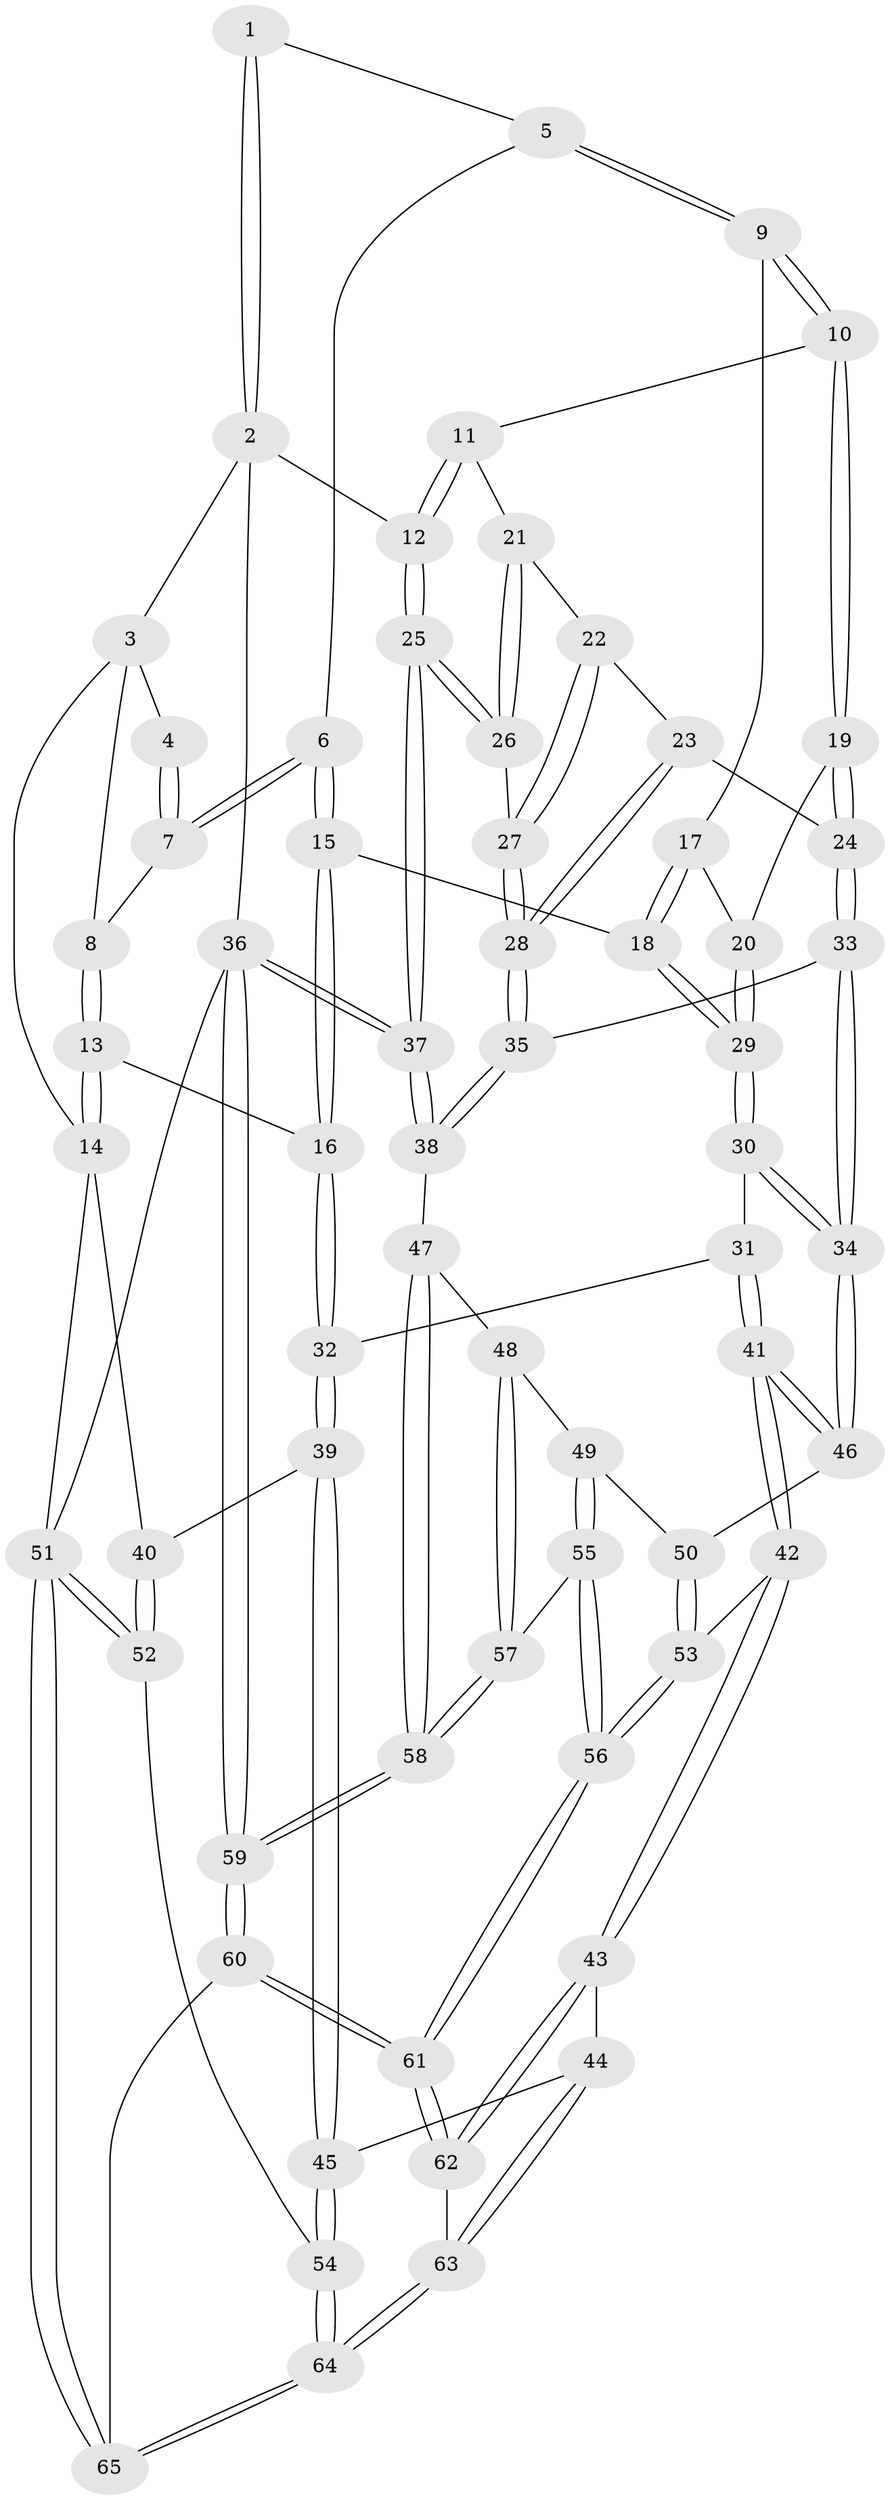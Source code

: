 // coarse degree distribution, {4: 0.3888888888888889, 5: 0.25, 6: 0.1111111111111111, 3: 0.25}
// Generated by graph-tools (version 1.1) at 2025/52/02/27/25 19:52:44]
// undirected, 65 vertices, 159 edges
graph export_dot {
graph [start="1"]
  node [color=gray90,style=filled];
  1 [pos="+0.4941366763982295+0"];
  2 [pos="+1+0"];
  3 [pos="+0+0"];
  4 [pos="+0.17692723642643382+0"];
  5 [pos="+0.512622766812735+0.12805690265103326"];
  6 [pos="+0.45574099169691695+0.19906856985640353"];
  7 [pos="+0.22822084439552362+0.14946928314776453"];
  8 [pos="+0.15046429848848406+0.22204917123672377"];
  9 [pos="+0.8056076992064357+0.19147466782764824"];
  10 [pos="+0.8133327942793772+0.1903699685367188"];
  11 [pos="+0.9071891507256505+0.17039124284608528"];
  12 [pos="+1+0"];
  13 [pos="+0.008238718782668979+0.4033091294146747"];
  14 [pos="+0+0.43096063755587377"];
  15 [pos="+0.45428932871932187+0.31315703251001165"];
  16 [pos="+0.22121723400016766+0.43664846432308263"];
  17 [pos="+0.7374736833040987+0.26533069163759576"];
  18 [pos="+0.46279299924676137+0.32392739673707543"];
  19 [pos="+0.7186255180453884+0.44636235552547454"];
  20 [pos="+0.6397582580972689+0.3811794384346335"];
  21 [pos="+0.8905894865783007+0.27699500701206403"];
  22 [pos="+0.8421128610433113+0.372102355899615"];
  23 [pos="+0.8081657355266852+0.3987246829489792"];
  24 [pos="+0.7200309041995173+0.44816405354775024"];
  25 [pos="+1+0.613306558484603"];
  26 [pos="+0.9596461868051878+0.5496802915821044"];
  27 [pos="+0.8380090285809547+0.574951025847867"];
  28 [pos="+0.7489691809086273+0.6244988618560317"];
  29 [pos="+0.5212547114490056+0.4029586669423163"];
  30 [pos="+0.5230487737547811+0.5718998817437649"];
  31 [pos="+0.42532101219917806+0.6308520126845419"];
  32 [pos="+0.3898256954497739+0.6254734604216919"];
  33 [pos="+0.7454040725090022+0.6251754478544193"];
  34 [pos="+0.6920953360380059+0.6382767277851739"];
  35 [pos="+0.7474459604603628+0.625441864503039"];
  36 [pos="+1+1"];
  37 [pos="+1+0.7709853557945721"];
  38 [pos="+0.8023240091178406+0.6988996655151724"];
  39 [pos="+0.22313470912756622+0.7306747229033189"];
  40 [pos="+0+0.48551409745722435"];
  41 [pos="+0.4521857925742+0.7966400055795542"];
  42 [pos="+0.4506967270007074+0.8424387906258742"];
  43 [pos="+0.45062976281122036+0.8425939940617754"];
  44 [pos="+0.36616077062154534+0.8709504529041717"];
  45 [pos="+0.22147872428564075+0.793353755744693"];
  46 [pos="+0.6623764426115568+0.7226789925231283"];
  47 [pos="+0.8247342368055482+0.7928915816130354"];
  48 [pos="+0.723102043997186+0.8176565296296616"];
  49 [pos="+0.6698602001494013+0.8023963719307354"];
  50 [pos="+0.6593743838644189+0.7430018792930166"];
  51 [pos="+0+1"];
  52 [pos="+0+0.7963168845322608"];
  53 [pos="+0.5560598137513119+0.8290392283662749"];
  54 [pos="+0.14308236673172203+0.8890439113157488"];
  55 [pos="+0.6675209553544965+0.8492813533315484"];
  56 [pos="+0.6527767854297507+0.8931982966812232"];
  57 [pos="+0.7757420861552518+0.8570021527368147"];
  58 [pos="+0.8530042908283523+0.8789024906021227"];
  59 [pos="+1+1"];
  60 [pos="+0.6837702368233676+1"];
  61 [pos="+0.6577702391771089+1"];
  62 [pos="+0.5008669821645826+0.9381162711009308"];
  63 [pos="+0.29693338563738164+1"];
  64 [pos="+0.22309492700956018+1"];
  65 [pos="+0.21442370057568008+1"];
  1 -- 2;
  1 -- 2;
  1 -- 5;
  2 -- 3;
  2 -- 12;
  2 -- 36;
  3 -- 4;
  3 -- 8;
  3 -- 14;
  4 -- 7;
  4 -- 7;
  5 -- 6;
  5 -- 9;
  5 -- 9;
  6 -- 7;
  6 -- 7;
  6 -- 15;
  6 -- 15;
  7 -- 8;
  8 -- 13;
  8 -- 13;
  9 -- 10;
  9 -- 10;
  9 -- 17;
  10 -- 11;
  10 -- 19;
  10 -- 19;
  11 -- 12;
  11 -- 12;
  11 -- 21;
  12 -- 25;
  12 -- 25;
  13 -- 14;
  13 -- 14;
  13 -- 16;
  14 -- 40;
  14 -- 51;
  15 -- 16;
  15 -- 16;
  15 -- 18;
  16 -- 32;
  16 -- 32;
  17 -- 18;
  17 -- 18;
  17 -- 20;
  18 -- 29;
  18 -- 29;
  19 -- 20;
  19 -- 24;
  19 -- 24;
  20 -- 29;
  20 -- 29;
  21 -- 22;
  21 -- 26;
  21 -- 26;
  22 -- 23;
  22 -- 27;
  22 -- 27;
  23 -- 24;
  23 -- 28;
  23 -- 28;
  24 -- 33;
  24 -- 33;
  25 -- 26;
  25 -- 26;
  25 -- 37;
  25 -- 37;
  26 -- 27;
  27 -- 28;
  27 -- 28;
  28 -- 35;
  28 -- 35;
  29 -- 30;
  29 -- 30;
  30 -- 31;
  30 -- 34;
  30 -- 34;
  31 -- 32;
  31 -- 41;
  31 -- 41;
  32 -- 39;
  32 -- 39;
  33 -- 34;
  33 -- 34;
  33 -- 35;
  34 -- 46;
  34 -- 46;
  35 -- 38;
  35 -- 38;
  36 -- 37;
  36 -- 37;
  36 -- 59;
  36 -- 59;
  36 -- 51;
  37 -- 38;
  37 -- 38;
  38 -- 47;
  39 -- 40;
  39 -- 45;
  39 -- 45;
  40 -- 52;
  40 -- 52;
  41 -- 42;
  41 -- 42;
  41 -- 46;
  41 -- 46;
  42 -- 43;
  42 -- 43;
  42 -- 53;
  43 -- 44;
  43 -- 62;
  43 -- 62;
  44 -- 45;
  44 -- 63;
  44 -- 63;
  45 -- 54;
  45 -- 54;
  46 -- 50;
  47 -- 48;
  47 -- 58;
  47 -- 58;
  48 -- 49;
  48 -- 57;
  48 -- 57;
  49 -- 50;
  49 -- 55;
  49 -- 55;
  50 -- 53;
  50 -- 53;
  51 -- 52;
  51 -- 52;
  51 -- 65;
  51 -- 65;
  52 -- 54;
  53 -- 56;
  53 -- 56;
  54 -- 64;
  54 -- 64;
  55 -- 56;
  55 -- 56;
  55 -- 57;
  56 -- 61;
  56 -- 61;
  57 -- 58;
  57 -- 58;
  58 -- 59;
  58 -- 59;
  59 -- 60;
  59 -- 60;
  60 -- 61;
  60 -- 61;
  60 -- 65;
  61 -- 62;
  61 -- 62;
  62 -- 63;
  63 -- 64;
  63 -- 64;
  64 -- 65;
  64 -- 65;
}
